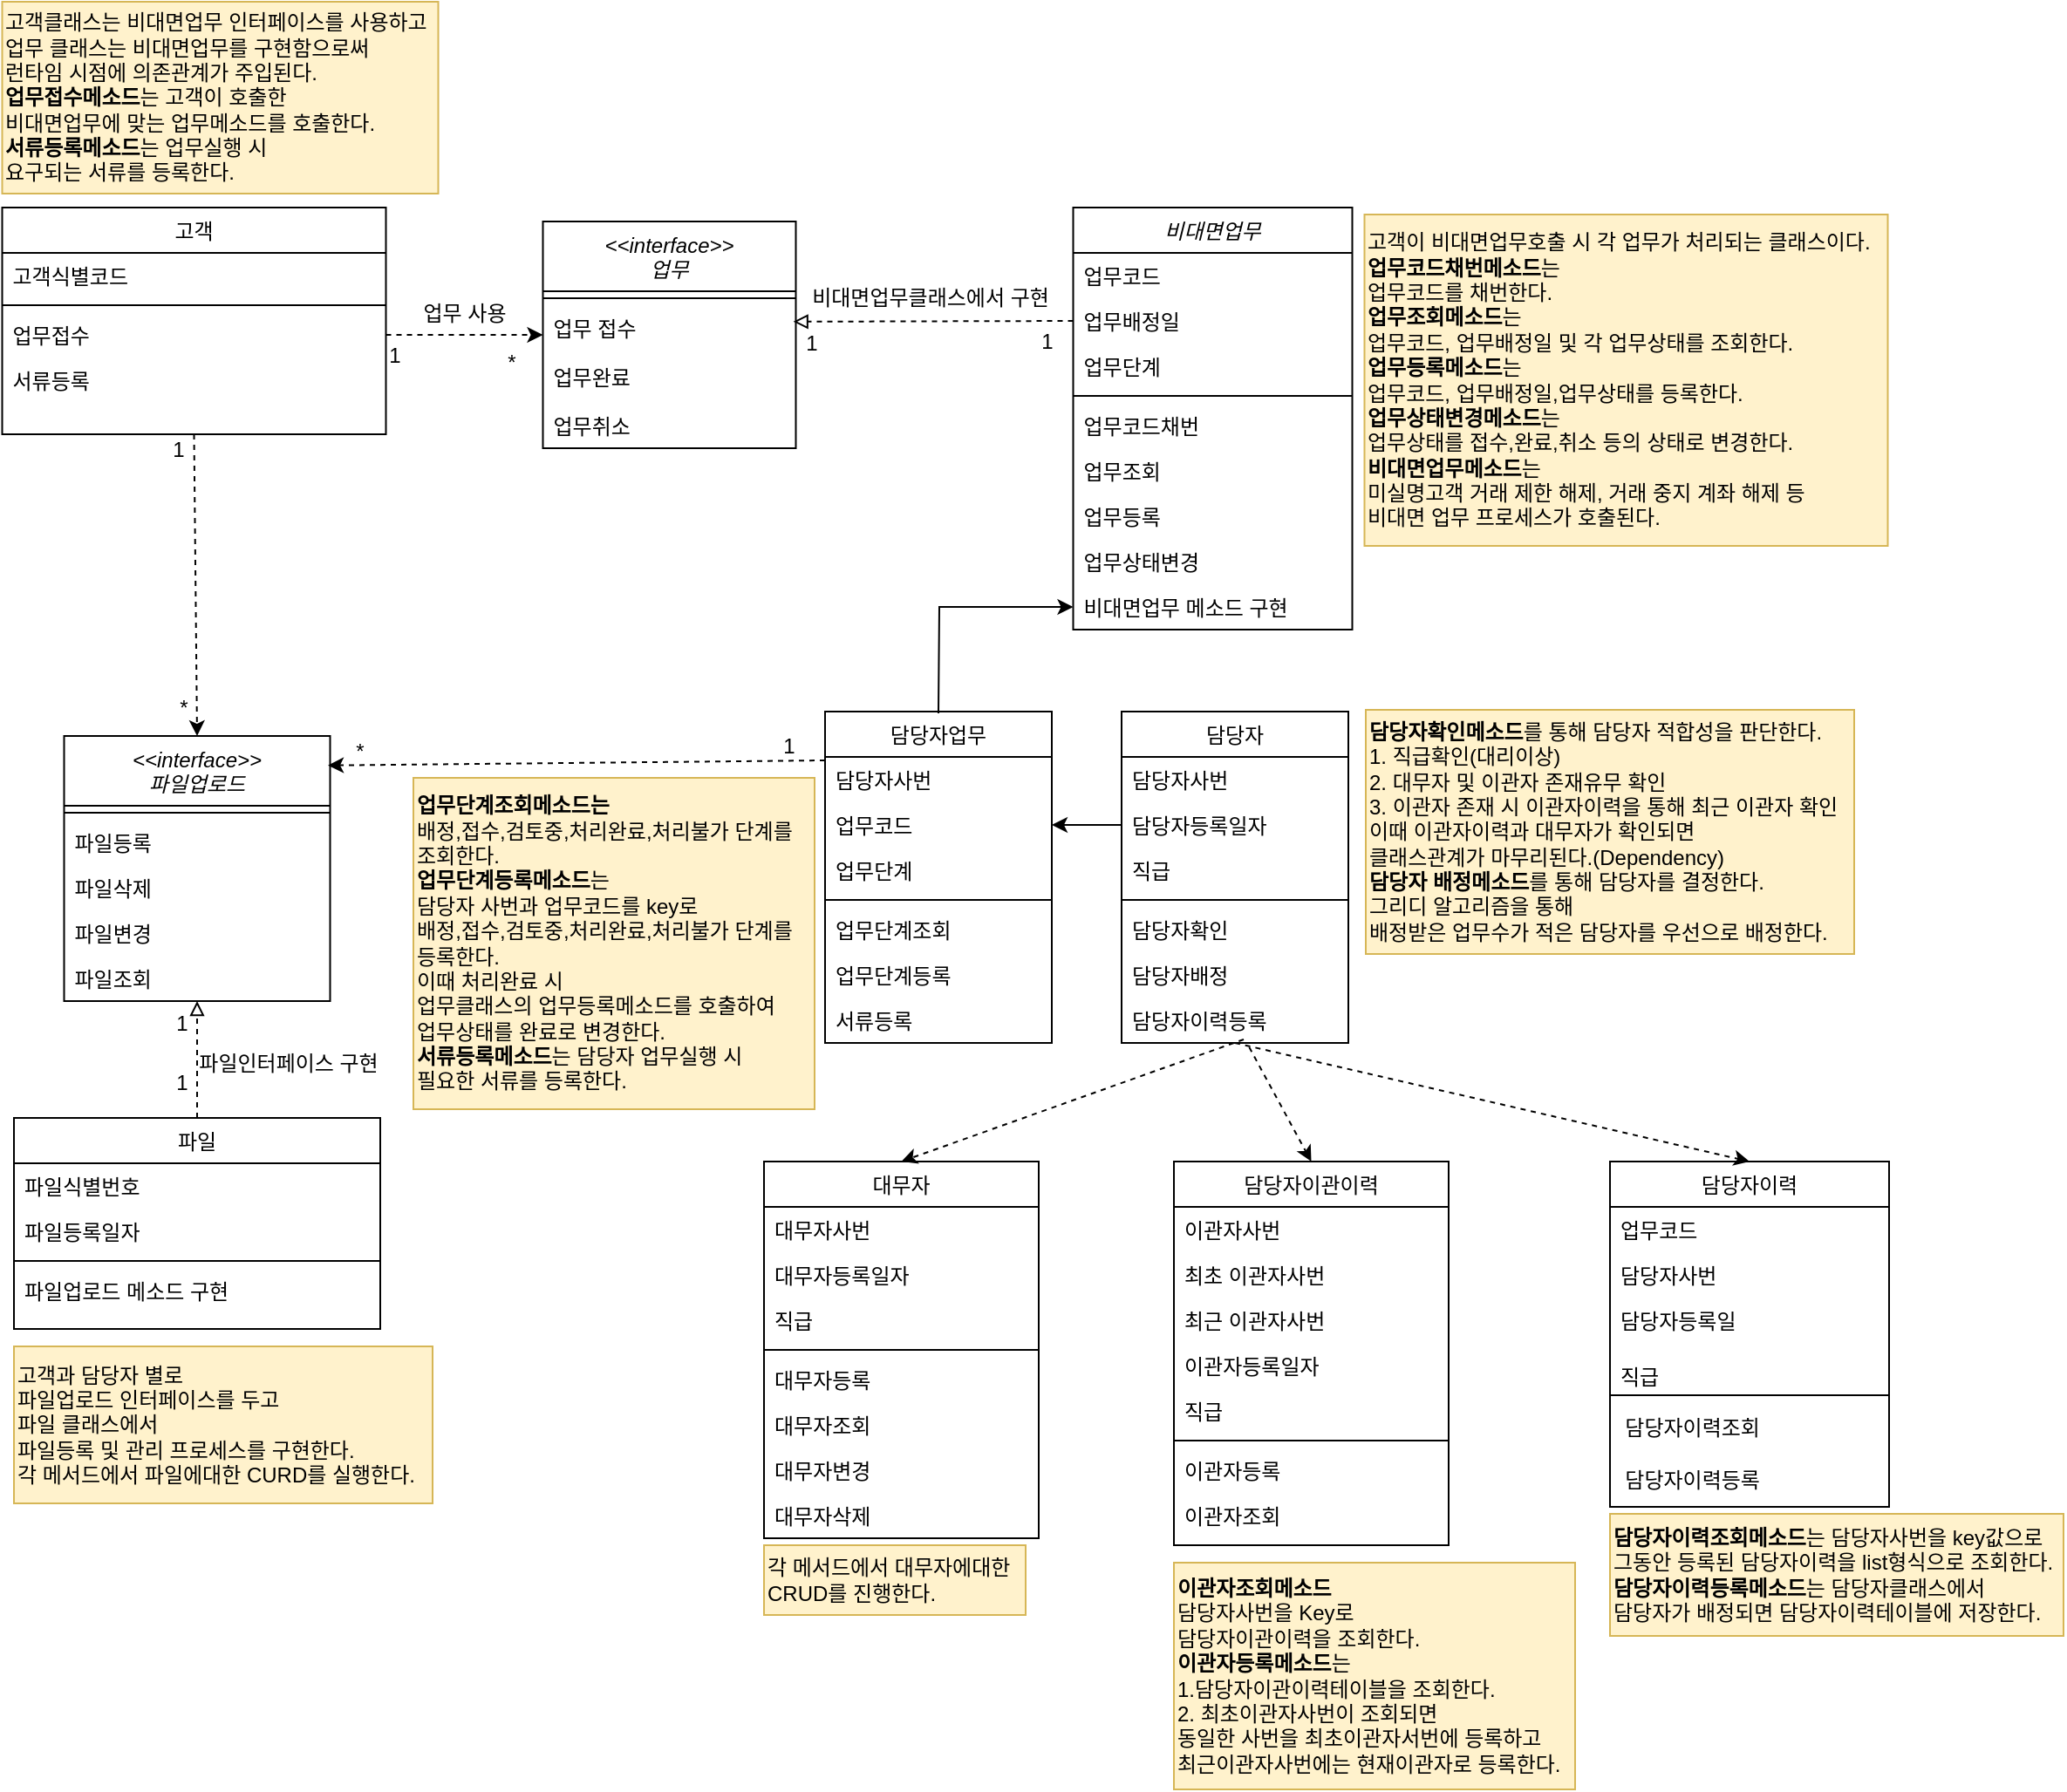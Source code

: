 <mxfile version="22.1.11" type="github">
  <diagram id="C5RBs43oDa-KdzZeNtuy" name="Page-1">
    <mxGraphModel dx="1592" dy="1064" grid="1" gridSize="10" guides="1" tooltips="1" connect="1" arrows="1" fold="1" page="1" pageScale="1" pageWidth="827" pageHeight="1169" math="0" shadow="0">
      <root>
        <mxCell id="WIyWlLk6GJQsqaUBKTNV-0" />
        <mxCell id="WIyWlLk6GJQsqaUBKTNV-1" parent="WIyWlLk6GJQsqaUBKTNV-0" />
        <mxCell id="zkfFHV4jXpPFQw0GAbJ--0" value="비대면업무" style="swimlane;fontStyle=2;align=center;verticalAlign=top;childLayout=stackLayout;horizontal=1;startSize=26;horizontalStack=0;resizeParent=1;resizeLast=0;collapsible=1;marginBottom=0;rounded=0;shadow=0;strokeWidth=1;" parent="WIyWlLk6GJQsqaUBKTNV-1" vertex="1">
          <mxGeometry x="631.25" y="208" width="160" height="242" as="geometry">
            <mxRectangle x="230" y="140" width="160" height="26" as="alternateBounds" />
          </mxGeometry>
        </mxCell>
        <mxCell id="zkfFHV4jXpPFQw0GAbJ--1" value="업무코드" style="text;align=left;verticalAlign=top;spacingLeft=4;spacingRight=4;overflow=hidden;rotatable=0;points=[[0,0.5],[1,0.5]];portConstraint=eastwest;" parent="zkfFHV4jXpPFQw0GAbJ--0" vertex="1">
          <mxGeometry y="26" width="160" height="26" as="geometry" />
        </mxCell>
        <mxCell id="zkfFHV4jXpPFQw0GAbJ--2" value="업무배정일" style="text;align=left;verticalAlign=top;spacingLeft=4;spacingRight=4;overflow=hidden;rotatable=0;points=[[0,0.5],[1,0.5]];portConstraint=eastwest;rounded=0;shadow=0;html=0;" parent="zkfFHV4jXpPFQw0GAbJ--0" vertex="1">
          <mxGeometry y="52" width="160" height="26" as="geometry" />
        </mxCell>
        <mxCell id="zkfFHV4jXpPFQw0GAbJ--3" value="업무단계" style="text;align=left;verticalAlign=top;spacingLeft=4;spacingRight=4;overflow=hidden;rotatable=0;points=[[0,0.5],[1,0.5]];portConstraint=eastwest;rounded=0;shadow=0;html=0;" parent="zkfFHV4jXpPFQw0GAbJ--0" vertex="1">
          <mxGeometry y="78" width="160" height="26" as="geometry" />
        </mxCell>
        <mxCell id="zkfFHV4jXpPFQw0GAbJ--4" value="" style="line;html=1;strokeWidth=1;align=left;verticalAlign=middle;spacingTop=-1;spacingLeft=3;spacingRight=3;rotatable=0;labelPosition=right;points=[];portConstraint=eastwest;" parent="zkfFHV4jXpPFQw0GAbJ--0" vertex="1">
          <mxGeometry y="104" width="160" height="8" as="geometry" />
        </mxCell>
        <mxCell id="fTCJYqOAzkWOMCg7mj_o-102" value="업무코드채번" style="text;align=left;verticalAlign=top;spacingLeft=4;spacingRight=4;overflow=hidden;rotatable=0;points=[[0,0.5],[1,0.5]];portConstraint=eastwest;" vertex="1" parent="zkfFHV4jXpPFQw0GAbJ--0">
          <mxGeometry y="112" width="160" height="26" as="geometry" />
        </mxCell>
        <mxCell id="fTCJYqOAzkWOMCg7mj_o-103" value="업무조회" style="text;align=left;verticalAlign=top;spacingLeft=4;spacingRight=4;overflow=hidden;rotatable=0;points=[[0,0.5],[1,0.5]];portConstraint=eastwest;" vertex="1" parent="zkfFHV4jXpPFQw0GAbJ--0">
          <mxGeometry y="138" width="160" height="26" as="geometry" />
        </mxCell>
        <mxCell id="fTCJYqOAzkWOMCg7mj_o-108" value="업무등록" style="text;align=left;verticalAlign=top;spacingLeft=4;spacingRight=4;overflow=hidden;rotatable=0;points=[[0,0.5],[1,0.5]];portConstraint=eastwest;" vertex="1" parent="zkfFHV4jXpPFQw0GAbJ--0">
          <mxGeometry y="164" width="160" height="26" as="geometry" />
        </mxCell>
        <mxCell id="fTCJYqOAzkWOMCg7mj_o-105" value="업무상태변경" style="text;align=left;verticalAlign=top;spacingLeft=4;spacingRight=4;overflow=hidden;rotatable=0;points=[[0,0.5],[1,0.5]];portConstraint=eastwest;" vertex="1" parent="zkfFHV4jXpPFQw0GAbJ--0">
          <mxGeometry y="190" width="160" height="26" as="geometry" />
        </mxCell>
        <mxCell id="zkfFHV4jXpPFQw0GAbJ--5" value="비대면업무 메소드 구현" style="text;align=left;verticalAlign=top;spacingLeft=4;spacingRight=4;overflow=hidden;rotatable=0;points=[[0,0.5],[1,0.5]];portConstraint=eastwest;" parent="zkfFHV4jXpPFQw0GAbJ--0" vertex="1">
          <mxGeometry y="216" width="160" height="26" as="geometry" />
        </mxCell>
        <mxCell id="zkfFHV4jXpPFQw0GAbJ--6" value="파일" style="swimlane;fontStyle=0;align=center;verticalAlign=top;childLayout=stackLayout;horizontal=1;startSize=26;horizontalStack=0;resizeParent=1;resizeLast=0;collapsible=1;marginBottom=0;rounded=0;shadow=0;strokeWidth=1;" parent="WIyWlLk6GJQsqaUBKTNV-1" vertex="1">
          <mxGeometry x="24" y="730" width="210" height="121" as="geometry">
            <mxRectangle x="130" y="380" width="160" height="26" as="alternateBounds" />
          </mxGeometry>
        </mxCell>
        <mxCell id="zkfFHV4jXpPFQw0GAbJ--7" value="파일식별번호" style="text;align=left;verticalAlign=top;spacingLeft=4;spacingRight=4;overflow=hidden;rotatable=0;points=[[0,0.5],[1,0.5]];portConstraint=eastwest;" parent="zkfFHV4jXpPFQw0GAbJ--6" vertex="1">
          <mxGeometry y="26" width="210" height="26" as="geometry" />
        </mxCell>
        <mxCell id="zkfFHV4jXpPFQw0GAbJ--8" value="파일등록일자" style="text;align=left;verticalAlign=top;spacingLeft=4;spacingRight=4;overflow=hidden;rotatable=0;points=[[0,0.5],[1,0.5]];portConstraint=eastwest;rounded=0;shadow=0;html=0;" parent="zkfFHV4jXpPFQw0GAbJ--6" vertex="1">
          <mxGeometry y="52" width="210" height="26" as="geometry" />
        </mxCell>
        <mxCell id="zkfFHV4jXpPFQw0GAbJ--9" value="" style="line;html=1;strokeWidth=1;align=left;verticalAlign=middle;spacingTop=-1;spacingLeft=3;spacingRight=3;rotatable=0;labelPosition=right;points=[];portConstraint=eastwest;" parent="zkfFHV4jXpPFQw0GAbJ--6" vertex="1">
          <mxGeometry y="78" width="210" height="8" as="geometry" />
        </mxCell>
        <mxCell id="fTCJYqOAzkWOMCg7mj_o-117" value="파일업로드 메소드 구현" style="text;align=left;verticalAlign=top;spacingLeft=4;spacingRight=4;overflow=hidden;rotatable=0;points=[[0,0.5],[1,0.5]];portConstraint=eastwest;" vertex="1" parent="zkfFHV4jXpPFQw0GAbJ--6">
          <mxGeometry y="86" width="210" height="26" as="geometry" />
        </mxCell>
        <mxCell id="zkfFHV4jXpPFQw0GAbJ--13" value="담당자이력" style="swimlane;fontStyle=0;align=center;verticalAlign=top;childLayout=stackLayout;horizontal=1;startSize=26;horizontalStack=0;resizeParent=1;resizeLast=0;collapsible=1;marginBottom=0;rounded=0;shadow=0;strokeWidth=1;" parent="WIyWlLk6GJQsqaUBKTNV-1" vertex="1">
          <mxGeometry x="939" y="755" width="160" height="198" as="geometry">
            <mxRectangle x="340" y="380" width="170" height="26" as="alternateBounds" />
          </mxGeometry>
        </mxCell>
        <mxCell id="zkfFHV4jXpPFQw0GAbJ--14" value="업무코드" style="text;align=left;verticalAlign=top;spacingLeft=4;spacingRight=4;overflow=hidden;rotatable=0;points=[[0,0.5],[1,0.5]];portConstraint=eastwest;" parent="zkfFHV4jXpPFQw0GAbJ--13" vertex="1">
          <mxGeometry y="26" width="160" height="26" as="geometry" />
        </mxCell>
        <mxCell id="fTCJYqOAzkWOMCg7mj_o-12" value="담당자사번" style="text;align=left;verticalAlign=top;spacingLeft=4;spacingRight=4;overflow=hidden;rotatable=0;points=[[0,0.5],[1,0.5]];portConstraint=eastwest;" vertex="1" parent="zkfFHV4jXpPFQw0GAbJ--13">
          <mxGeometry y="52" width="160" height="26" as="geometry" />
        </mxCell>
        <mxCell id="fTCJYqOAzkWOMCg7mj_o-13" value="담당자등록일" style="text;align=left;verticalAlign=top;spacingLeft=4;spacingRight=4;overflow=hidden;rotatable=0;points=[[0,0.5],[1,0.5]];portConstraint=eastwest;" vertex="1" parent="zkfFHV4jXpPFQw0GAbJ--13">
          <mxGeometry y="78" width="160" height="32" as="geometry" />
        </mxCell>
        <mxCell id="fTCJYqOAzkWOMCg7mj_o-15" value="직급" style="text;align=left;verticalAlign=top;spacingLeft=4;spacingRight=4;overflow=hidden;rotatable=0;points=[[0,0.5],[1,0.5]];portConstraint=eastwest;" vertex="1" parent="zkfFHV4jXpPFQw0GAbJ--13">
          <mxGeometry y="110" width="160" height="20" as="geometry" />
        </mxCell>
        <mxCell id="zkfFHV4jXpPFQw0GAbJ--15" value="" style="line;html=1;strokeWidth=1;align=left;verticalAlign=middle;spacingTop=-1;spacingLeft=3;spacingRight=3;rotatable=0;labelPosition=right;points=[];portConstraint=eastwest;" parent="zkfFHV4jXpPFQw0GAbJ--13" vertex="1">
          <mxGeometry y="130" width="160" height="8" as="geometry" />
        </mxCell>
        <mxCell id="fTCJYqOAzkWOMCg7mj_o-68" value="&amp;nbsp; 담당자이력조회" style="text;html=1;align=left;verticalAlign=middle;resizable=0;points=[];autosize=1;strokeColor=none;fillColor=none;" vertex="1" parent="zkfFHV4jXpPFQw0GAbJ--13">
          <mxGeometry y="138" width="160" height="30" as="geometry" />
        </mxCell>
        <mxCell id="fTCJYqOAzkWOMCg7mj_o-89" value="&amp;nbsp; 담당자이력등록" style="text;html=1;align=left;verticalAlign=middle;resizable=0;points=[];autosize=1;strokeColor=none;fillColor=none;" vertex="1" parent="zkfFHV4jXpPFQw0GAbJ--13">
          <mxGeometry y="168" width="160" height="30" as="geometry" />
        </mxCell>
        <mxCell id="zkfFHV4jXpPFQw0GAbJ--17" value="고객" style="swimlane;fontStyle=0;align=center;verticalAlign=top;childLayout=stackLayout;horizontal=1;startSize=26;horizontalStack=0;resizeParent=1;resizeLast=0;collapsible=1;marginBottom=0;rounded=0;shadow=0;strokeWidth=1;" parent="WIyWlLk6GJQsqaUBKTNV-1" vertex="1">
          <mxGeometry x="17.25" y="208" width="220" height="130" as="geometry">
            <mxRectangle x="550" y="140" width="160" height="26" as="alternateBounds" />
          </mxGeometry>
        </mxCell>
        <mxCell id="zkfFHV4jXpPFQw0GAbJ--18" value="고객식별코드" style="text;align=left;verticalAlign=top;spacingLeft=4;spacingRight=4;overflow=hidden;rotatable=0;points=[[0,0.5],[1,0.5]];portConstraint=eastwest;" parent="zkfFHV4jXpPFQw0GAbJ--17" vertex="1">
          <mxGeometry y="26" width="220" height="26" as="geometry" />
        </mxCell>
        <mxCell id="zkfFHV4jXpPFQw0GAbJ--23" value="" style="line;html=1;strokeWidth=1;align=left;verticalAlign=middle;spacingTop=-1;spacingLeft=3;spacingRight=3;rotatable=0;labelPosition=right;points=[];portConstraint=eastwest;" parent="zkfFHV4jXpPFQw0GAbJ--17" vertex="1">
          <mxGeometry y="52" width="220" height="8" as="geometry" />
        </mxCell>
        <mxCell id="zkfFHV4jXpPFQw0GAbJ--24" value="업무접수" style="text;align=left;verticalAlign=top;spacingLeft=4;spacingRight=4;overflow=hidden;rotatable=0;points=[[0,0.5],[1,0.5]];portConstraint=eastwest;" parent="zkfFHV4jXpPFQw0GAbJ--17" vertex="1">
          <mxGeometry y="60" width="220" height="26" as="geometry" />
        </mxCell>
        <mxCell id="zkfFHV4jXpPFQw0GAbJ--25" value="서류등록" style="text;align=left;verticalAlign=top;spacingLeft=4;spacingRight=4;overflow=hidden;rotatable=0;points=[[0,0.5],[1,0.5]];portConstraint=eastwest;" parent="zkfFHV4jXpPFQw0GAbJ--17" vertex="1">
          <mxGeometry y="86" width="220" height="26" as="geometry" />
        </mxCell>
        <mxCell id="fTCJYqOAzkWOMCg7mj_o-5" value="담당자" style="swimlane;fontStyle=0;align=center;verticalAlign=top;childLayout=stackLayout;horizontal=1;startSize=26;horizontalStack=0;resizeParent=1;resizeLast=0;collapsible=1;marginBottom=0;rounded=0;shadow=0;strokeWidth=1;" vertex="1" parent="WIyWlLk6GJQsqaUBKTNV-1">
          <mxGeometry x="659" y="497" width="130" height="190" as="geometry">
            <mxRectangle x="130" y="380" width="160" height="26" as="alternateBounds" />
          </mxGeometry>
        </mxCell>
        <mxCell id="fTCJYqOAzkWOMCg7mj_o-6" value="담당자사번" style="text;align=left;verticalAlign=top;spacingLeft=4;spacingRight=4;overflow=hidden;rotatable=0;points=[[0,0.5],[1,0.5]];portConstraint=eastwest;" vertex="1" parent="fTCJYqOAzkWOMCg7mj_o-5">
          <mxGeometry y="26" width="130" height="26" as="geometry" />
        </mxCell>
        <mxCell id="fTCJYqOAzkWOMCg7mj_o-7" value="담당자등록일자" style="text;align=left;verticalAlign=top;spacingLeft=4;spacingRight=4;overflow=hidden;rotatable=0;points=[[0,0.5],[1,0.5]];portConstraint=eastwest;rounded=0;shadow=0;html=0;" vertex="1" parent="fTCJYqOAzkWOMCg7mj_o-5">
          <mxGeometry y="52" width="130" height="26" as="geometry" />
        </mxCell>
        <mxCell id="fTCJYqOAzkWOMCg7mj_o-11" value="직급" style="text;align=left;verticalAlign=top;spacingLeft=4;spacingRight=4;overflow=hidden;rotatable=0;points=[[0,0.5],[1,0.5]];portConstraint=eastwest;rounded=0;shadow=0;html=0;" vertex="1" parent="fTCJYqOAzkWOMCg7mj_o-5">
          <mxGeometry y="78" width="130" height="26" as="geometry" />
        </mxCell>
        <mxCell id="fTCJYqOAzkWOMCg7mj_o-8" value="" style="line;html=1;strokeWidth=1;align=left;verticalAlign=middle;spacingTop=-1;spacingLeft=3;spacingRight=3;rotatable=0;labelPosition=right;points=[];portConstraint=eastwest;" vertex="1" parent="fTCJYqOAzkWOMCg7mj_o-5">
          <mxGeometry y="104" width="130" height="8" as="geometry" />
        </mxCell>
        <mxCell id="fTCJYqOAzkWOMCg7mj_o-9" value="담당자확인" style="text;align=left;verticalAlign=top;spacingLeft=4;spacingRight=4;overflow=hidden;rotatable=0;points=[[0,0.5],[1,0.5]];portConstraint=eastwest;fontStyle=0" vertex="1" parent="fTCJYqOAzkWOMCg7mj_o-5">
          <mxGeometry y="112" width="130" height="26" as="geometry" />
        </mxCell>
        <mxCell id="fTCJYqOAzkWOMCg7mj_o-67" value="담당자배정" style="text;align=left;verticalAlign=top;spacingLeft=4;spacingRight=4;overflow=hidden;rotatable=0;points=[[0,0.5],[1,0.5]];portConstraint=eastwest;fontStyle=0" vertex="1" parent="fTCJYqOAzkWOMCg7mj_o-5">
          <mxGeometry y="138" width="130" height="26" as="geometry" />
        </mxCell>
        <mxCell id="fTCJYqOAzkWOMCg7mj_o-74" value="담당자이력등록" style="text;align=left;verticalAlign=top;spacingLeft=4;spacingRight=4;overflow=hidden;rotatable=0;points=[[0,0.5],[1,0.5]];portConstraint=eastwest;fontStyle=0" vertex="1" parent="fTCJYqOAzkWOMCg7mj_o-5">
          <mxGeometry y="164" width="130" height="26" as="geometry" />
        </mxCell>
        <mxCell id="fTCJYqOAzkWOMCg7mj_o-16" value="대무자" style="swimlane;fontStyle=0;align=center;verticalAlign=top;childLayout=stackLayout;horizontal=1;startSize=26;horizontalStack=0;resizeParent=1;resizeLast=0;collapsible=1;marginBottom=0;rounded=0;shadow=0;strokeWidth=1;" vertex="1" parent="WIyWlLk6GJQsqaUBKTNV-1">
          <mxGeometry x="454" y="755" width="157.5" height="216" as="geometry">
            <mxRectangle x="130" y="380" width="160" height="26" as="alternateBounds" />
          </mxGeometry>
        </mxCell>
        <mxCell id="fTCJYqOAzkWOMCg7mj_o-17" value="대무자사번" style="text;align=left;verticalAlign=top;spacingLeft=4;spacingRight=4;overflow=hidden;rotatable=0;points=[[0,0.5],[1,0.5]];portConstraint=eastwest;" vertex="1" parent="fTCJYqOAzkWOMCg7mj_o-16">
          <mxGeometry y="26" width="157.5" height="26" as="geometry" />
        </mxCell>
        <mxCell id="fTCJYqOAzkWOMCg7mj_o-18" value="대무자등록일자" style="text;align=left;verticalAlign=top;spacingLeft=4;spacingRight=4;overflow=hidden;rotatable=0;points=[[0,0.5],[1,0.5]];portConstraint=eastwest;rounded=0;shadow=0;html=0;" vertex="1" parent="fTCJYqOAzkWOMCg7mj_o-16">
          <mxGeometry y="52" width="157.5" height="26" as="geometry" />
        </mxCell>
        <mxCell id="fTCJYqOAzkWOMCg7mj_o-19" value="직급" style="text;align=left;verticalAlign=top;spacingLeft=4;spacingRight=4;overflow=hidden;rotatable=0;points=[[0,0.5],[1,0.5]];portConstraint=eastwest;rounded=0;shadow=0;html=0;" vertex="1" parent="fTCJYqOAzkWOMCg7mj_o-16">
          <mxGeometry y="78" width="157.5" height="26" as="geometry" />
        </mxCell>
        <mxCell id="fTCJYqOAzkWOMCg7mj_o-20" value="" style="line;html=1;strokeWidth=1;align=left;verticalAlign=middle;spacingTop=-1;spacingLeft=3;spacingRight=3;rotatable=0;labelPosition=right;points=[];portConstraint=eastwest;" vertex="1" parent="fTCJYqOAzkWOMCg7mj_o-16">
          <mxGeometry y="104" width="157.5" height="8" as="geometry" />
        </mxCell>
        <mxCell id="fTCJYqOAzkWOMCg7mj_o-21" value="대무자등록" style="text;align=left;verticalAlign=top;spacingLeft=4;spacingRight=4;overflow=hidden;rotatable=0;points=[[0,0.5],[1,0.5]];portConstraint=eastwest;fontStyle=0" vertex="1" parent="fTCJYqOAzkWOMCg7mj_o-16">
          <mxGeometry y="112" width="157.5" height="26" as="geometry" />
        </mxCell>
        <mxCell id="fTCJYqOAzkWOMCg7mj_o-110" value="대무자조회" style="text;align=left;verticalAlign=top;spacingLeft=4;spacingRight=4;overflow=hidden;rotatable=0;points=[[0,0.5],[1,0.5]];portConstraint=eastwest;" vertex="1" parent="fTCJYqOAzkWOMCg7mj_o-16">
          <mxGeometry y="138" width="157.5" height="26" as="geometry" />
        </mxCell>
        <mxCell id="fTCJYqOAzkWOMCg7mj_o-22" value="대무자변경" style="text;align=left;verticalAlign=top;spacingLeft=4;spacingRight=4;overflow=hidden;rotatable=0;points=[[0,0.5],[1,0.5]];portConstraint=eastwest;" vertex="1" parent="fTCJYqOAzkWOMCg7mj_o-16">
          <mxGeometry y="164" width="157.5" height="26" as="geometry" />
        </mxCell>
        <mxCell id="fTCJYqOAzkWOMCg7mj_o-111" value="대무자삭제" style="text;align=left;verticalAlign=top;spacingLeft=4;spacingRight=4;overflow=hidden;rotatable=0;points=[[0,0.5],[1,0.5]];portConstraint=eastwest;" vertex="1" parent="fTCJYqOAzkWOMCg7mj_o-16">
          <mxGeometry y="190" width="157.5" height="26" as="geometry" />
        </mxCell>
        <mxCell id="fTCJYqOAzkWOMCg7mj_o-23" value="담당자업무" style="swimlane;fontStyle=0;align=center;verticalAlign=top;childLayout=stackLayout;horizontal=1;startSize=26;horizontalStack=0;resizeParent=1;resizeLast=0;collapsible=1;marginBottom=0;rounded=0;shadow=0;strokeWidth=1;" vertex="1" parent="WIyWlLk6GJQsqaUBKTNV-1">
          <mxGeometry x="489" y="497" width="130" height="190" as="geometry">
            <mxRectangle x="130" y="380" width="160" height="26" as="alternateBounds" />
          </mxGeometry>
        </mxCell>
        <mxCell id="fTCJYqOAzkWOMCg7mj_o-24" value="담당자사번" style="text;align=left;verticalAlign=top;spacingLeft=4;spacingRight=4;overflow=hidden;rotatable=0;points=[[0,0.5],[1,0.5]];portConstraint=eastwest;" vertex="1" parent="fTCJYqOAzkWOMCg7mj_o-23">
          <mxGeometry y="26" width="130" height="26" as="geometry" />
        </mxCell>
        <mxCell id="fTCJYqOAzkWOMCg7mj_o-25" value="업무코드" style="text;align=left;verticalAlign=top;spacingLeft=4;spacingRight=4;overflow=hidden;rotatable=0;points=[[0,0.5],[1,0.5]];portConstraint=eastwest;rounded=0;shadow=0;html=0;" vertex="1" parent="fTCJYqOAzkWOMCg7mj_o-23">
          <mxGeometry y="52" width="130" height="26" as="geometry" />
        </mxCell>
        <mxCell id="fTCJYqOAzkWOMCg7mj_o-26" value="업무단계" style="text;align=left;verticalAlign=top;spacingLeft=4;spacingRight=4;overflow=hidden;rotatable=0;points=[[0,0.5],[1,0.5]];portConstraint=eastwest;rounded=0;shadow=0;html=0;" vertex="1" parent="fTCJYqOAzkWOMCg7mj_o-23">
          <mxGeometry y="78" width="130" height="26" as="geometry" />
        </mxCell>
        <mxCell id="fTCJYqOAzkWOMCg7mj_o-27" value="" style="line;html=1;strokeWidth=1;align=left;verticalAlign=middle;spacingTop=-1;spacingLeft=3;spacingRight=3;rotatable=0;labelPosition=right;points=[];portConstraint=eastwest;" vertex="1" parent="fTCJYqOAzkWOMCg7mj_o-23">
          <mxGeometry y="104" width="130" height="8" as="geometry" />
        </mxCell>
        <mxCell id="fTCJYqOAzkWOMCg7mj_o-93" value="업무단계조회" style="text;align=left;verticalAlign=top;spacingLeft=4;spacingRight=4;overflow=hidden;rotatable=0;points=[[0,0.5],[1,0.5]];portConstraint=eastwest;fontStyle=0" vertex="1" parent="fTCJYqOAzkWOMCg7mj_o-23">
          <mxGeometry y="112" width="130" height="26" as="geometry" />
        </mxCell>
        <mxCell id="fTCJYqOAzkWOMCg7mj_o-100" value="업무단계등록" style="text;align=left;verticalAlign=top;spacingLeft=4;spacingRight=4;overflow=hidden;rotatable=0;points=[[0,0.5],[1,0.5]];portConstraint=eastwest;fontStyle=0" vertex="1" parent="fTCJYqOAzkWOMCg7mj_o-23">
          <mxGeometry y="138" width="130" height="26" as="geometry" />
        </mxCell>
        <mxCell id="fTCJYqOAzkWOMCg7mj_o-28" value="서류등록" style="text;align=left;verticalAlign=top;spacingLeft=4;spacingRight=4;overflow=hidden;rotatable=0;points=[[0,0.5],[1,0.5]];portConstraint=eastwest;fontStyle=0" vertex="1" parent="fTCJYqOAzkWOMCg7mj_o-23">
          <mxGeometry y="164" width="130" height="26" as="geometry" />
        </mxCell>
        <mxCell id="fTCJYqOAzkWOMCg7mj_o-30" style="rounded=0;orthogonalLoop=1;jettySize=auto;html=1;entryX=0.5;entryY=0;entryDx=0;entryDy=0;dashed=1;exitX=0.5;exitY=1;exitDx=0;exitDy=0;" edge="1" parent="WIyWlLk6GJQsqaUBKTNV-1" source="fTCJYqOAzkWOMCg7mj_o-5" target="zkfFHV4jXpPFQw0GAbJ--13">
          <mxGeometry relative="1" as="geometry">
            <mxPoint x="562.31" y="683.988" as="sourcePoint" />
          </mxGeometry>
        </mxCell>
        <mxCell id="fTCJYqOAzkWOMCg7mj_o-32" style="rounded=0;orthogonalLoop=1;jettySize=auto;html=1;entryX=0.5;entryY=0;entryDx=0;entryDy=0;dashed=1;" edge="1" parent="WIyWlLk6GJQsqaUBKTNV-1" target="fTCJYqOAzkWOMCg7mj_o-16">
          <mxGeometry relative="1" as="geometry">
            <mxPoint x="729" y="685" as="sourcePoint" />
          </mxGeometry>
        </mxCell>
        <mxCell id="fTCJYqOAzkWOMCg7mj_o-33" value="&lt;b&gt;담당자확인메소드&lt;/b&gt;를 통해 담당자 적합성을 판단한다.&lt;br&gt;1. 직급확인(대리이상)&lt;br&gt;2. 대무자 및 이관자 존재유무 확인&lt;br&gt;3. 이관자 존재 시 이관자이력을 통해 최근 이관자 확인&lt;br&gt;이때 이관자이력과 대무자가 확인되면 &lt;br&gt;클래스관계가 마무리된다.(Dependency)&lt;br&gt;&lt;b&gt;담당자 배정메소드&lt;/b&gt;를 통해 담당자를 결정한다.&lt;br&gt;그리디 알고리즘을 통해 &lt;br&gt;배정받은 업무수가 적은 담당자를 우선으로 배정한다." style="text;html=1;align=left;verticalAlign=middle;resizable=0;points=[];autosize=1;strokeColor=#d6b656;fillColor=#fff2cc;" vertex="1" parent="WIyWlLk6GJQsqaUBKTNV-1">
          <mxGeometry x="799" y="496" width="280" height="140" as="geometry" />
        </mxCell>
        <mxCell id="fTCJYqOAzkWOMCg7mj_o-34" value="&lt;&lt;interface&gt;&gt;&#xa;업무" style="swimlane;fontStyle=2;align=center;verticalAlign=top;childLayout=stackLayout;horizontal=1;startSize=40;horizontalStack=0;resizeParent=1;resizeLast=0;collapsible=1;marginBottom=0;rounded=0;shadow=0;strokeWidth=1;" vertex="1" parent="WIyWlLk6GJQsqaUBKTNV-1">
          <mxGeometry x="327.25" y="216" width="145" height="130" as="geometry">
            <mxRectangle x="230" y="140" width="160" height="26" as="alternateBounds" />
          </mxGeometry>
        </mxCell>
        <mxCell id="fTCJYqOAzkWOMCg7mj_o-38" value="" style="line;html=1;strokeWidth=1;align=left;verticalAlign=middle;spacingTop=-1;spacingLeft=3;spacingRight=3;rotatable=0;labelPosition=right;points=[];portConstraint=eastwest;" vertex="1" parent="fTCJYqOAzkWOMCg7mj_o-34">
          <mxGeometry y="40" width="145" height="8" as="geometry" />
        </mxCell>
        <mxCell id="fTCJYqOAzkWOMCg7mj_o-39" value="업무 접수&#xa;&#xa;업무완료&#xa;&#xa;업무취소" style="text;align=left;verticalAlign=top;spacingLeft=4;spacingRight=4;overflow=hidden;rotatable=0;points=[[0,0.5],[1,0.5]];portConstraint=eastwest;" vertex="1" parent="fTCJYqOAzkWOMCg7mj_o-34">
          <mxGeometry y="48" width="145" height="82" as="geometry" />
        </mxCell>
        <mxCell id="fTCJYqOAzkWOMCg7mj_o-40" style="rounded=0;orthogonalLoop=1;jettySize=auto;html=1;exitX=1;exitY=0.5;exitDx=0;exitDy=0;entryX=0;entryY=0.5;entryDx=0;entryDy=0;dashed=1;" edge="1" parent="WIyWlLk6GJQsqaUBKTNV-1" source="zkfFHV4jXpPFQw0GAbJ--24" target="fTCJYqOAzkWOMCg7mj_o-34">
          <mxGeometry relative="1" as="geometry" />
        </mxCell>
        <mxCell id="fTCJYqOAzkWOMCg7mj_o-41" value="업무 사용" style="text;html=1;align=center;verticalAlign=middle;resizable=0;points=[];autosize=1;strokeColor=none;fillColor=none;" vertex="1" parent="WIyWlLk6GJQsqaUBKTNV-1">
          <mxGeometry x="247.25" y="254" width="70" height="30" as="geometry" />
        </mxCell>
        <mxCell id="fTCJYqOAzkWOMCg7mj_o-43" style="rounded=0;orthogonalLoop=1;jettySize=auto;html=1;exitX=0;exitY=0.5;exitDx=0;exitDy=0;entryX=0.99;entryY=0.115;entryDx=0;entryDy=0;entryPerimeter=0;endArrow=block;endFill=0;dashed=1;" edge="1" parent="WIyWlLk6GJQsqaUBKTNV-1" source="zkfFHV4jXpPFQw0GAbJ--2" target="fTCJYqOAzkWOMCg7mj_o-39">
          <mxGeometry relative="1" as="geometry">
            <mxPoint x="425.81" y="280.006" as="targetPoint" />
          </mxGeometry>
        </mxCell>
        <mxCell id="fTCJYqOAzkWOMCg7mj_o-44" value="고객클래스는 비대면업무 인터페이스를 사용하고&lt;br&gt;업무 클래스는 비대면업무를 구현함으로써&lt;br&gt;런타임 시점에 의존관계가 주입된다.&lt;br&gt;&lt;b&gt;업무접수메소드&lt;/b&gt;는 고객이 호출한 &lt;br&gt;비대면업무에 맞는 업무메소드를 호출한다.&lt;br&gt;&lt;b&gt;서류등록메소드&lt;/b&gt;는 업무실행 시&amp;nbsp;&lt;br&gt;요구되는 서류를 등록한다." style="text;html=1;align=left;verticalAlign=middle;resizable=0;points=[];autosize=1;strokeColor=#d6b656;fillColor=#fff2cc;" vertex="1" parent="WIyWlLk6GJQsqaUBKTNV-1">
          <mxGeometry x="17.25" y="90" width="250" height="110" as="geometry" />
        </mxCell>
        <mxCell id="fTCJYqOAzkWOMCg7mj_o-45" value="1" style="text;html=1;align=center;verticalAlign=middle;resizable=0;points=[];autosize=1;strokeColor=none;fillColor=none;" vertex="1" parent="WIyWlLk6GJQsqaUBKTNV-1">
          <mxGeometry x="227.25" y="278" width="30" height="30" as="geometry" />
        </mxCell>
        <mxCell id="fTCJYqOAzkWOMCg7mj_o-46" value="*" style="text;html=1;align=center;verticalAlign=middle;resizable=0;points=[];autosize=1;strokeColor=none;fillColor=none;" vertex="1" parent="WIyWlLk6GJQsqaUBKTNV-1">
          <mxGeometry x="294.25" y="282" width="30" height="30" as="geometry" />
        </mxCell>
        <mxCell id="fTCJYqOAzkWOMCg7mj_o-48" value="1" style="text;html=1;align=center;verticalAlign=middle;resizable=0;points=[];autosize=1;strokeColor=none;fillColor=none;" vertex="1" parent="WIyWlLk6GJQsqaUBKTNV-1">
          <mxGeometry x="466.25" y="271" width="30" height="30" as="geometry" />
        </mxCell>
        <mxCell id="fTCJYqOAzkWOMCg7mj_o-49" value="1" style="text;html=1;align=center;verticalAlign=middle;resizable=0;points=[];autosize=1;strokeColor=none;fillColor=none;" vertex="1" parent="WIyWlLk6GJQsqaUBKTNV-1">
          <mxGeometry x="601.25" y="270" width="30" height="30" as="geometry" />
        </mxCell>
        <mxCell id="fTCJYqOAzkWOMCg7mj_o-51" value="&lt;&lt;interface&gt;&gt;&#xa;파일업로드" style="swimlane;fontStyle=2;align=center;verticalAlign=top;childLayout=stackLayout;horizontal=1;startSize=40;horizontalStack=0;resizeParent=1;resizeLast=0;collapsible=1;marginBottom=0;rounded=0;shadow=0;strokeWidth=1;" vertex="1" parent="WIyWlLk6GJQsqaUBKTNV-1">
          <mxGeometry x="52.75" y="511" width="152.5" height="152" as="geometry">
            <mxRectangle x="230" y="140" width="160" height="26" as="alternateBounds" />
          </mxGeometry>
        </mxCell>
        <mxCell id="fTCJYqOAzkWOMCg7mj_o-52" value="" style="line;html=1;strokeWidth=1;align=left;verticalAlign=middle;spacingTop=-1;spacingLeft=3;spacingRight=3;rotatable=0;labelPosition=right;points=[];portConstraint=eastwest;" vertex="1" parent="fTCJYqOAzkWOMCg7mj_o-51">
          <mxGeometry y="40" width="152.5" height="8" as="geometry" />
        </mxCell>
        <mxCell id="fTCJYqOAzkWOMCg7mj_o-113" value="파일등록" style="text;align=left;verticalAlign=top;spacingLeft=4;spacingRight=4;overflow=hidden;rotatable=0;points=[[0,0.5],[1,0.5]];portConstraint=eastwest;fontStyle=0" vertex="1" parent="fTCJYqOAzkWOMCg7mj_o-51">
          <mxGeometry y="48" width="152.5" height="26" as="geometry" />
        </mxCell>
        <mxCell id="fTCJYqOAzkWOMCg7mj_o-116" value="파일삭제" style="text;align=left;verticalAlign=top;spacingLeft=4;spacingRight=4;overflow=hidden;rotatable=0;points=[[0,0.5],[1,0.5]];portConstraint=eastwest;" vertex="1" parent="fTCJYqOAzkWOMCg7mj_o-51">
          <mxGeometry y="74" width="152.5" height="26" as="geometry" />
        </mxCell>
        <mxCell id="fTCJYqOAzkWOMCg7mj_o-115" value="파일변경" style="text;align=left;verticalAlign=top;spacingLeft=4;spacingRight=4;overflow=hidden;rotatable=0;points=[[0,0.5],[1,0.5]];portConstraint=eastwest;" vertex="1" parent="fTCJYqOAzkWOMCg7mj_o-51">
          <mxGeometry y="100" width="152.5" height="26" as="geometry" />
        </mxCell>
        <mxCell id="fTCJYqOAzkWOMCg7mj_o-114" value="파일조회" style="text;align=left;verticalAlign=top;spacingLeft=4;spacingRight=4;overflow=hidden;rotatable=0;points=[[0,0.5],[1,0.5]];portConstraint=eastwest;" vertex="1" parent="fTCJYqOAzkWOMCg7mj_o-51">
          <mxGeometry y="126" width="152.5" height="26" as="geometry" />
        </mxCell>
        <mxCell id="fTCJYqOAzkWOMCg7mj_o-55" style="rounded=0;orthogonalLoop=1;jettySize=auto;html=1;exitX=0.5;exitY=1;exitDx=0;exitDy=0;entryX=0.5;entryY=0;entryDx=0;entryDy=0;dashed=1;" edge="1" parent="WIyWlLk6GJQsqaUBKTNV-1" source="zkfFHV4jXpPFQw0GAbJ--17" target="fTCJYqOAzkWOMCg7mj_o-51">
          <mxGeometry relative="1" as="geometry">
            <mxPoint x="85" y="410" as="sourcePoint" />
            <mxPoint x="180" y="410" as="targetPoint" />
          </mxGeometry>
        </mxCell>
        <mxCell id="fTCJYqOAzkWOMCg7mj_o-56" value="1" style="text;html=1;align=center;verticalAlign=middle;resizable=0;points=[];autosize=1;strokeColor=none;fillColor=none;" vertex="1" parent="WIyWlLk6GJQsqaUBKTNV-1">
          <mxGeometry x="103.25" y="332" width="30" height="30" as="geometry" />
        </mxCell>
        <mxCell id="fTCJYqOAzkWOMCg7mj_o-57" value="*" style="text;html=1;align=center;verticalAlign=middle;resizable=0;points=[];autosize=1;strokeColor=none;fillColor=none;" vertex="1" parent="WIyWlLk6GJQsqaUBKTNV-1">
          <mxGeometry x="106" y="480" width="30" height="30" as="geometry" />
        </mxCell>
        <mxCell id="fTCJYqOAzkWOMCg7mj_o-59" style="rounded=0;orthogonalLoop=1;jettySize=auto;html=1;endArrow=block;endFill=0;dashed=1;exitX=0.5;exitY=0;exitDx=0;exitDy=0;entryX=0.5;entryY=1;entryDx=0;entryDy=0;" edge="1" parent="WIyWlLk6GJQsqaUBKTNV-1" source="zkfFHV4jXpPFQw0GAbJ--6" target="fTCJYqOAzkWOMCg7mj_o-51">
          <mxGeometry relative="1" as="geometry">
            <mxPoint x="124.0" y="684.004" as="sourcePoint" />
            <mxPoint x="125" y="622" as="targetPoint" />
          </mxGeometry>
        </mxCell>
        <mxCell id="fTCJYqOAzkWOMCg7mj_o-60" value="1" style="text;html=1;align=center;verticalAlign=middle;resizable=0;points=[];autosize=1;strokeColor=none;fillColor=none;" vertex="1" parent="WIyWlLk6GJQsqaUBKTNV-1">
          <mxGeometry x="105" y="661" width="30" height="30" as="geometry" />
        </mxCell>
        <mxCell id="fTCJYqOAzkWOMCg7mj_o-61" value="1" style="text;html=1;align=center;verticalAlign=middle;resizable=0;points=[];autosize=1;strokeColor=none;fillColor=none;" vertex="1" parent="WIyWlLk6GJQsqaUBKTNV-1">
          <mxGeometry x="105" y="695" width="30" height="30" as="geometry" />
        </mxCell>
        <mxCell id="fTCJYqOAzkWOMCg7mj_o-62" value="고객과 담당자 별로&lt;br&gt;파일업로드 인터페이스를 두고&lt;br&gt;파일 클래스에서 &lt;br&gt;파일등록 및 관리 프로세스를 구현한다.&lt;br&gt;각 메서드에서 파일에대한 CURD를 실행한다.&lt;br&gt;" style="text;html=1;align=left;verticalAlign=middle;resizable=0;points=[];autosize=1;strokeColor=#d6b656;fillColor=#fff2cc;" vertex="1" parent="WIyWlLk6GJQsqaUBKTNV-1">
          <mxGeometry x="24" y="861" width="240" height="90" as="geometry" />
        </mxCell>
        <mxCell id="fTCJYqOAzkWOMCg7mj_o-75" value="담당자이관이력" style="swimlane;fontStyle=0;align=center;verticalAlign=top;childLayout=stackLayout;horizontal=1;startSize=26;horizontalStack=0;resizeParent=1;resizeLast=0;collapsible=1;marginBottom=0;rounded=0;shadow=0;strokeWidth=1;" vertex="1" parent="WIyWlLk6GJQsqaUBKTNV-1">
          <mxGeometry x="689" y="755" width="157.5" height="220" as="geometry">
            <mxRectangle x="130" y="380" width="160" height="26" as="alternateBounds" />
          </mxGeometry>
        </mxCell>
        <mxCell id="fTCJYqOAzkWOMCg7mj_o-76" value="이관자사번" style="text;align=left;verticalAlign=top;spacingLeft=4;spacingRight=4;overflow=hidden;rotatable=0;points=[[0,0.5],[1,0.5]];portConstraint=eastwest;" vertex="1" parent="fTCJYqOAzkWOMCg7mj_o-75">
          <mxGeometry y="26" width="157.5" height="26" as="geometry" />
        </mxCell>
        <mxCell id="fTCJYqOAzkWOMCg7mj_o-82" value="최초 이관자사번" style="text;align=left;verticalAlign=top;spacingLeft=4;spacingRight=4;overflow=hidden;rotatable=0;points=[[0,0.5],[1,0.5]];portConstraint=eastwest;" vertex="1" parent="fTCJYqOAzkWOMCg7mj_o-75">
          <mxGeometry y="52" width="157.5" height="26" as="geometry" />
        </mxCell>
        <mxCell id="fTCJYqOAzkWOMCg7mj_o-83" value="최근 이관자사번" style="text;align=left;verticalAlign=top;spacingLeft=4;spacingRight=4;overflow=hidden;rotatable=0;points=[[0,0.5],[1,0.5]];portConstraint=eastwest;" vertex="1" parent="fTCJYqOAzkWOMCg7mj_o-75">
          <mxGeometry y="78" width="157.5" height="26" as="geometry" />
        </mxCell>
        <mxCell id="fTCJYqOAzkWOMCg7mj_o-77" value="이관자등록일자" style="text;align=left;verticalAlign=top;spacingLeft=4;spacingRight=4;overflow=hidden;rotatable=0;points=[[0,0.5],[1,0.5]];portConstraint=eastwest;rounded=0;shadow=0;html=0;" vertex="1" parent="fTCJYqOAzkWOMCg7mj_o-75">
          <mxGeometry y="104" width="157.5" height="26" as="geometry" />
        </mxCell>
        <mxCell id="fTCJYqOAzkWOMCg7mj_o-78" value="직급" style="text;align=left;verticalAlign=top;spacingLeft=4;spacingRight=4;overflow=hidden;rotatable=0;points=[[0,0.5],[1,0.5]];portConstraint=eastwest;rounded=0;shadow=0;html=0;" vertex="1" parent="fTCJYqOAzkWOMCg7mj_o-75">
          <mxGeometry y="130" width="157.5" height="26" as="geometry" />
        </mxCell>
        <mxCell id="fTCJYqOAzkWOMCg7mj_o-79" value="" style="line;html=1;strokeWidth=1;align=left;verticalAlign=middle;spacingTop=-1;spacingLeft=3;spacingRight=3;rotatable=0;labelPosition=right;points=[];portConstraint=eastwest;" vertex="1" parent="fTCJYqOAzkWOMCg7mj_o-75">
          <mxGeometry y="156" width="157.5" height="8" as="geometry" />
        </mxCell>
        <mxCell id="fTCJYqOAzkWOMCg7mj_o-80" value="이관자등록" style="text;align=left;verticalAlign=top;spacingLeft=4;spacingRight=4;overflow=hidden;rotatable=0;points=[[0,0.5],[1,0.5]];portConstraint=eastwest;fontStyle=0" vertex="1" parent="fTCJYqOAzkWOMCg7mj_o-75">
          <mxGeometry y="164" width="157.5" height="26" as="geometry" />
        </mxCell>
        <mxCell id="fTCJYqOAzkWOMCg7mj_o-81" value="이관자조회" style="text;align=left;verticalAlign=top;spacingLeft=4;spacingRight=4;overflow=hidden;rotatable=0;points=[[0,0.5],[1,0.5]];portConstraint=eastwest;" vertex="1" parent="fTCJYqOAzkWOMCg7mj_o-75">
          <mxGeometry y="190" width="157.5" height="26" as="geometry" />
        </mxCell>
        <mxCell id="fTCJYqOAzkWOMCg7mj_o-85" style="rounded=0;orthogonalLoop=1;jettySize=auto;html=1;entryX=0.5;entryY=0;entryDx=0;entryDy=0;dashed=1;exitX=0.563;exitY=1.097;exitDx=0;exitDy=0;exitPerimeter=0;" edge="1" parent="WIyWlLk6GJQsqaUBKTNV-1" source="fTCJYqOAzkWOMCg7mj_o-74" target="fTCJYqOAzkWOMCg7mj_o-75">
          <mxGeometry relative="1" as="geometry">
            <mxPoint x="679" y="695" as="sourcePoint" />
            <mxPoint x="543" y="765" as="targetPoint" />
          </mxGeometry>
        </mxCell>
        <mxCell id="fTCJYqOAzkWOMCg7mj_o-86" value="각 메서드에서 대무자에대한 &lt;br&gt;CRUD를 진행한다." style="text;html=1;align=left;verticalAlign=middle;resizable=0;points=[];autosize=1;strokeColor=#d6b656;fillColor=#fff2cc;" vertex="1" parent="WIyWlLk6GJQsqaUBKTNV-1">
          <mxGeometry x="454" y="975" width="150" height="40" as="geometry" />
        </mxCell>
        <mxCell id="fTCJYqOAzkWOMCg7mj_o-88" value="&lt;b&gt;담당자이력조회메소드&lt;/b&gt;는 담당자사번을 key값으로&lt;br&gt;그동안 등록된 담당자이력을 list형식으로 조회한다.&lt;b&gt;&lt;br&gt;담당자이력등록메소드&lt;/b&gt;는 담당자클래스에서&lt;br&gt;담당자가 배정되면 담당자이력테이블에 저장한다.&amp;nbsp;" style="text;html=1;align=left;verticalAlign=middle;resizable=0;points=[];autosize=1;strokeColor=#d6b656;fillColor=#fff2cc;" vertex="1" parent="WIyWlLk6GJQsqaUBKTNV-1">
          <mxGeometry x="939" y="957" width="260" height="70" as="geometry" />
        </mxCell>
        <mxCell id="fTCJYqOAzkWOMCg7mj_o-90" value="&lt;b&gt;이관자조회메소드&lt;/b&gt;&lt;br&gt;담당자사번을 Key로 &lt;br&gt;담당자이관이력을 조회한다.&lt;br&gt;&lt;b&gt;이관자등록메소드&lt;/b&gt;는&lt;br&gt;1.담당자이관이력테이블을 조회한다.&lt;br&gt;2. 최초이관자사번이 조회되면&amp;nbsp;&lt;br&gt;동일한 사번을 최초이관자서번에 등록하고&lt;br&gt;최근이관자사번에는 현재이관자로 등록한다." style="text;html=1;align=left;verticalAlign=middle;resizable=0;points=[];autosize=1;strokeColor=#d6b656;fillColor=#fff2cc;" vertex="1" parent="WIyWlLk6GJQsqaUBKTNV-1">
          <mxGeometry x="689" y="985" width="230" height="130" as="geometry" />
        </mxCell>
        <mxCell id="fTCJYqOAzkWOMCg7mj_o-92" value="&lt;b&gt;업무단계조회메소드는&lt;br&gt;&lt;/b&gt;배정,접수,검토중,처리완료,처리불가 단계를&lt;br&gt;조회한다.&lt;br&gt;&lt;b&gt;업무단계등록메소드&lt;/b&gt;는&amp;nbsp;&lt;br&gt;담당자 사번과 업무코드를 key로 &lt;br&gt;배정,접수,검토중,처리완료,처리불가 단계를&lt;br&gt;등록한다.&lt;br&gt;이때 처리완료 시 &lt;br&gt;업무클래스의 업무등록메소드를 호출하여&amp;nbsp;&lt;br&gt;업무상태를 완료로 변경한다.&lt;br&gt;&lt;b&gt;서류등록메소드&lt;/b&gt;는 담당자 업무실행 시&lt;br&gt;필요한 서류를 등록한다." style="text;html=1;align=left;verticalAlign=middle;resizable=0;points=[];autosize=1;strokeColor=#d6b656;fillColor=#fff2cc;" vertex="1" parent="WIyWlLk6GJQsqaUBKTNV-1">
          <mxGeometry x="253" y="535" width="230" height="190" as="geometry" />
        </mxCell>
        <mxCell id="fTCJYqOAzkWOMCg7mj_o-63" style="rounded=0;orthogonalLoop=1;jettySize=auto;html=1;entryX=1;entryY=0.5;entryDx=0;entryDy=0;exitX=0;exitY=0.5;exitDx=0;exitDy=0;" edge="1" parent="WIyWlLk6GJQsqaUBKTNV-1" source="fTCJYqOAzkWOMCg7mj_o-7" target="fTCJYqOAzkWOMCg7mj_o-25">
          <mxGeometry relative="1" as="geometry">
            <mxPoint x="649" y="562" as="sourcePoint" />
          </mxGeometry>
        </mxCell>
        <mxCell id="fTCJYqOAzkWOMCg7mj_o-95" style="rounded=0;orthogonalLoop=1;jettySize=auto;html=1;exitX=0;exitY=0.5;exitDx=0;exitDy=0;dashed=1;entryX=0.992;entryY=0.111;entryDx=0;entryDy=0;entryPerimeter=0;" edge="1" parent="WIyWlLk6GJQsqaUBKTNV-1" target="fTCJYqOAzkWOMCg7mj_o-51">
          <mxGeometry relative="1" as="geometry">
            <mxPoint x="489" y="525" as="sourcePoint" />
            <mxPoint x="209" y="525" as="targetPoint" />
          </mxGeometry>
        </mxCell>
        <mxCell id="fTCJYqOAzkWOMCg7mj_o-98" value="1" style="text;html=1;align=center;verticalAlign=middle;resizable=0;points=[];autosize=1;strokeColor=none;fillColor=none;" vertex="1" parent="WIyWlLk6GJQsqaUBKTNV-1">
          <mxGeometry x="453" y="502" width="30" height="30" as="geometry" />
        </mxCell>
        <mxCell id="fTCJYqOAzkWOMCg7mj_o-99" value="*" style="text;html=1;align=center;verticalAlign=middle;resizable=0;points=[];autosize=1;strokeColor=none;fillColor=none;" vertex="1" parent="WIyWlLk6GJQsqaUBKTNV-1">
          <mxGeometry x="207" y="505" width="30" height="30" as="geometry" />
        </mxCell>
        <mxCell id="fTCJYqOAzkWOMCg7mj_o-101" value="고객이 비대면업무호출 시 각 업무가 처리되는 클래스이다.&lt;br&gt;&lt;b&gt;업무코드채번메소드&lt;/b&gt;는&amp;nbsp;&lt;br&gt;업무코드를 채번한다.&lt;br&gt;&lt;b&gt;업무조회메소드&lt;/b&gt;는&lt;br&gt;업무코드, 업무배정일 및 각 업무상태를 조회한다.&lt;br&gt;&lt;b style=&quot;border-color: var(--border-color);&quot;&gt;업무등록메소드&lt;/b&gt;는&lt;br style=&quot;border-color: var(--border-color);&quot;&gt;업무코드, 업무배정일,업무상태를 등록한다.&lt;br&gt;&lt;b&gt;업무상태변경메소드&lt;/b&gt;는&lt;br&gt;업무상태를 접수,완료,취소 등의 상태로 변경한다.&lt;br&gt;&lt;b&gt;비대면업무메소드&lt;/b&gt;는&lt;br&gt;미실명고객 거래 제한 해제, 거래 중지 계좌 해제 등&lt;br&gt;비대면 업무 프로세스가 호출된다." style="text;html=1;align=left;verticalAlign=middle;resizable=0;points=[];autosize=1;strokeColor=#d6b656;fillColor=#fff2cc;" vertex="1" parent="WIyWlLk6GJQsqaUBKTNV-1">
          <mxGeometry x="798.25" y="212" width="300" height="190" as="geometry" />
        </mxCell>
        <mxCell id="fTCJYqOAzkWOMCg7mj_o-104" value="비대면업무클래스에서 구현" style="text;html=1;align=center;verticalAlign=middle;resizable=0;points=[];autosize=1;strokeColor=none;fillColor=none;" vertex="1" parent="WIyWlLk6GJQsqaUBKTNV-1">
          <mxGeometry x="474.25" y="245" width="150" height="30" as="geometry" />
        </mxCell>
        <mxCell id="fTCJYqOAzkWOMCg7mj_o-107" style="edgeStyle=orthogonalEdgeStyle;rounded=0;orthogonalLoop=1;jettySize=auto;html=1;exitX=0.5;exitY=0;exitDx=0;exitDy=0;entryX=0;entryY=0.5;entryDx=0;entryDy=0;" edge="1" parent="WIyWlLk6GJQsqaUBKTNV-1" target="zkfFHV4jXpPFQw0GAbJ--5">
          <mxGeometry relative="1" as="geometry">
            <mxPoint x="554" y="498" as="sourcePoint" />
            <mxPoint x="670" y="480" as="targetPoint" />
          </mxGeometry>
        </mxCell>
        <mxCell id="fTCJYqOAzkWOMCg7mj_o-112" value="파일인터페이스 구현" style="text;html=1;align=center;verticalAlign=middle;resizable=0;points=[];autosize=1;strokeColor=none;fillColor=none;" vertex="1" parent="WIyWlLk6GJQsqaUBKTNV-1">
          <mxGeometry x="121.25" y="684" width="120" height="30" as="geometry" />
        </mxCell>
      </root>
    </mxGraphModel>
  </diagram>
</mxfile>
